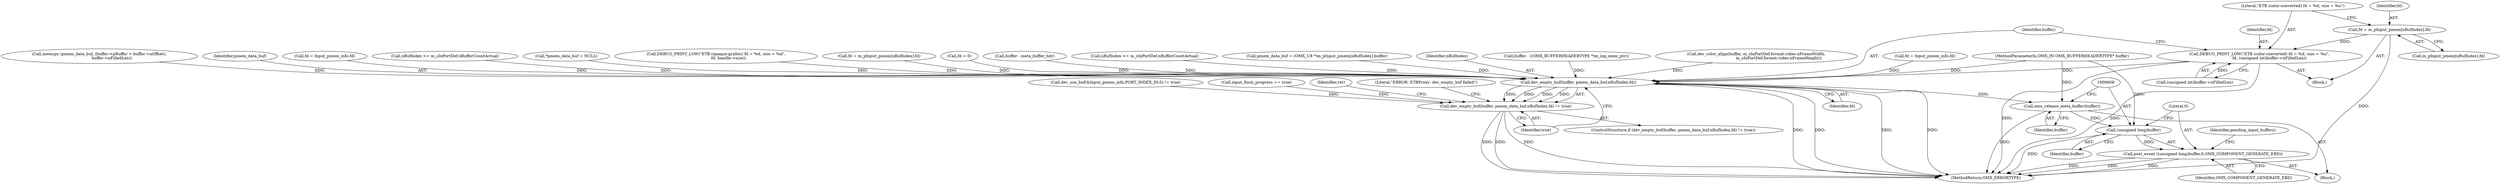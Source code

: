 digraph "0_Android_4ed06d14080d8667d5be14eed200e378cba78345_0@array" {
"1000537" [label="(Call,fd = m_pInput_pmem[nBufIndex].fd)"];
"1000544" [label="(Call,DEBUG_PRINT_LOW(\"ETB (color-converted) fd = %d, size = %u\",\n                fd, (unsigned int)buffer->nFilledLen))"];
"1000595" [label="(Call,dev_empty_buf(buffer, pmem_data_buf,nBufIndex,fd))"];
"1000594" [label="(Call,dev_empty_buf(buffer, pmem_data_buf,nBufIndex,fd) != true)"];
"1000604" [label="(Call,omx_release_meta_buffer(buffer))"];
"1000607" [label="(Call,(unsigned long)buffer)"];
"1000606" [label="(Call,post_event ((unsigned long)buffer,0,OMX_COMPONENT_GENERATE_EBD))"];
"1000597" [label="(Identifier,pmem_data_buf)"];
"1000345" [label="(Call,fd = Input_pmem_info.fd)"];
"1000267" [label="(Call,nBufIndex >= m_sInPortDef.nBufferCountActual)"];
"1000595" [label="(Call,dev_empty_buf(buffer, pmem_data_buf,nBufIndex,fd))"];
"1000281" [label="(Call,input_flush_progress == true)"];
"1000593" [label="(ControlStructure,if (dev_empty_buf(buffer, pmem_data_buf,nBufIndex,fd) != true))"];
"1000622" [label="(Identifier,ret)"];
"1000603" [label="(Literal,\"ERROR: ETBProxy: dev_empty_buf failed\")"];
"1000610" [label="(Literal,0)"];
"1000545" [label="(Literal,\"ETB (color-converted) fd = %d, size = %u\")"];
"1000600" [label="(Identifier,true)"];
"1000604" [label="(Call,omx_release_meta_buffer(buffer))"];
"1000109" [label="(Call,*pmem_data_buf = NULL)"];
"1000596" [label="(Identifier,buffer)"];
"1000546" [label="(Identifier,fd)"];
"1000538" [label="(Identifier,fd)"];
"1000536" [label="(Block,)"];
"1000479" [label="(Call,DEBUG_PRINT_LOW(\"ETB (opaque-gralloc) fd = %d, size = %d\",\n                    fd, handle->size))"];
"1000609" [label="(Identifier,buffer)"];
"1000299" [label="(Call,fd = m_pInput_pmem[nBufIndex].fd)"];
"1000611" [label="(Identifier,OMX_COMPONENT_GENERATE_EBD)"];
"1000129" [label="(Call,fd = 0)"];
"1000539" [label="(Call,m_pInput_pmem[nBufIndex].fd)"];
"1000159" [label="(Call,buffer - meta_buffer_hdr)"];
"1000544" [label="(Call,DEBUG_PRINT_LOW(\"ETB (color-converted) fd = %d, size = %u\",\n                fd, (unsigned int)buffer->nFilledLen))"];
"1000103" [label="(MethodParameterIn,OMX_IN OMX_BUFFERHEADERTYPE* buffer)"];
"1000613" [label="(Identifier,pending_input_buffers)"];
"1000163" [label="(Call,nBufIndex >= m_sInPortDef.nBufferCountActual)"];
"1000623" [label="(MethodReturn,OMX_ERRORTYPE)"];
"1000507" [label="(Call,pmem_data_buf = (OMX_U8 *)m_pInput_pmem[nBufIndex].buffer)"];
"1000434" [label="(Call,dev_use_buf(&Input_pmem_info,PORT_INDEX_IN,0) != true)"];
"1000537" [label="(Call,fd = m_pInput_pmem[nBufIndex].fd)"];
"1000547" [label="(Call,(unsigned int)buffer->nFilledLen)"];
"1000598" [label="(Identifier,nBufIndex)"];
"1000261" [label="(Call,buffer - ((OMX_BUFFERHEADERTYPE *)m_inp_mem_ptr))"];
"1000599" [label="(Identifier,fd)"];
"1000566" [label="(Call,dev_color_align(buffer, m_sInPortDef.format.video.nFrameWidth,\n                                    m_sInPortDef.format.video.nFrameHeight))"];
"1000601" [label="(Block,)"];
"1000607" [label="(Call,(unsigned long)buffer)"];
"1000606" [label="(Call,post_event ((unsigned long)buffer,0,OMX_COMPONENT_GENERATE_EBD))"];
"1000405" [label="(Call,fd = Input_pmem_info.fd)"];
"1000519" [label="(Call,memcpy (pmem_data_buf, (buffer->pBuffer + buffer->nOffset),\n                    buffer->nFilledLen))"];
"1000605" [label="(Identifier,buffer)"];
"1000594" [label="(Call,dev_empty_buf(buffer, pmem_data_buf,nBufIndex,fd) != true)"];
"1000537" -> "1000536"  [label="AST: "];
"1000537" -> "1000539"  [label="CFG: "];
"1000538" -> "1000537"  [label="AST: "];
"1000539" -> "1000537"  [label="AST: "];
"1000545" -> "1000537"  [label="CFG: "];
"1000537" -> "1000623"  [label="DDG: "];
"1000537" -> "1000544"  [label="DDG: "];
"1000544" -> "1000536"  [label="AST: "];
"1000544" -> "1000547"  [label="CFG: "];
"1000545" -> "1000544"  [label="AST: "];
"1000546" -> "1000544"  [label="AST: "];
"1000547" -> "1000544"  [label="AST: "];
"1000596" -> "1000544"  [label="CFG: "];
"1000544" -> "1000623"  [label="DDG: "];
"1000544" -> "1000623"  [label="DDG: "];
"1000547" -> "1000544"  [label="DDG: "];
"1000544" -> "1000595"  [label="DDG: "];
"1000595" -> "1000594"  [label="AST: "];
"1000595" -> "1000599"  [label="CFG: "];
"1000596" -> "1000595"  [label="AST: "];
"1000597" -> "1000595"  [label="AST: "];
"1000598" -> "1000595"  [label="AST: "];
"1000599" -> "1000595"  [label="AST: "];
"1000600" -> "1000595"  [label="CFG: "];
"1000595" -> "1000623"  [label="DDG: "];
"1000595" -> "1000623"  [label="DDG: "];
"1000595" -> "1000623"  [label="DDG: "];
"1000595" -> "1000623"  [label="DDG: "];
"1000595" -> "1000594"  [label="DDG: "];
"1000595" -> "1000594"  [label="DDG: "];
"1000595" -> "1000594"  [label="DDG: "];
"1000595" -> "1000594"  [label="DDG: "];
"1000159" -> "1000595"  [label="DDG: "];
"1000566" -> "1000595"  [label="DDG: "];
"1000261" -> "1000595"  [label="DDG: "];
"1000103" -> "1000595"  [label="DDG: "];
"1000519" -> "1000595"  [label="DDG: "];
"1000109" -> "1000595"  [label="DDG: "];
"1000507" -> "1000595"  [label="DDG: "];
"1000163" -> "1000595"  [label="DDG: "];
"1000267" -> "1000595"  [label="DDG: "];
"1000129" -> "1000595"  [label="DDG: "];
"1000299" -> "1000595"  [label="DDG: "];
"1000405" -> "1000595"  [label="DDG: "];
"1000345" -> "1000595"  [label="DDG: "];
"1000479" -> "1000595"  [label="DDG: "];
"1000595" -> "1000604"  [label="DDG: "];
"1000594" -> "1000593"  [label="AST: "];
"1000594" -> "1000600"  [label="CFG: "];
"1000600" -> "1000594"  [label="AST: "];
"1000603" -> "1000594"  [label="CFG: "];
"1000622" -> "1000594"  [label="CFG: "];
"1000594" -> "1000623"  [label="DDG: "];
"1000594" -> "1000623"  [label="DDG: "];
"1000594" -> "1000623"  [label="DDG: "];
"1000434" -> "1000594"  [label="DDG: "];
"1000281" -> "1000594"  [label="DDG: "];
"1000604" -> "1000601"  [label="AST: "];
"1000604" -> "1000605"  [label="CFG: "];
"1000605" -> "1000604"  [label="AST: "];
"1000608" -> "1000604"  [label="CFG: "];
"1000604" -> "1000623"  [label="DDG: "];
"1000103" -> "1000604"  [label="DDG: "];
"1000604" -> "1000607"  [label="DDG: "];
"1000607" -> "1000606"  [label="AST: "];
"1000607" -> "1000609"  [label="CFG: "];
"1000608" -> "1000607"  [label="AST: "];
"1000609" -> "1000607"  [label="AST: "];
"1000610" -> "1000607"  [label="CFG: "];
"1000607" -> "1000623"  [label="DDG: "];
"1000607" -> "1000606"  [label="DDG: "];
"1000103" -> "1000607"  [label="DDG: "];
"1000606" -> "1000601"  [label="AST: "];
"1000606" -> "1000611"  [label="CFG: "];
"1000610" -> "1000606"  [label="AST: "];
"1000611" -> "1000606"  [label="AST: "];
"1000613" -> "1000606"  [label="CFG: "];
"1000606" -> "1000623"  [label="DDG: "];
"1000606" -> "1000623"  [label="DDG: "];
"1000606" -> "1000623"  [label="DDG: "];
}
